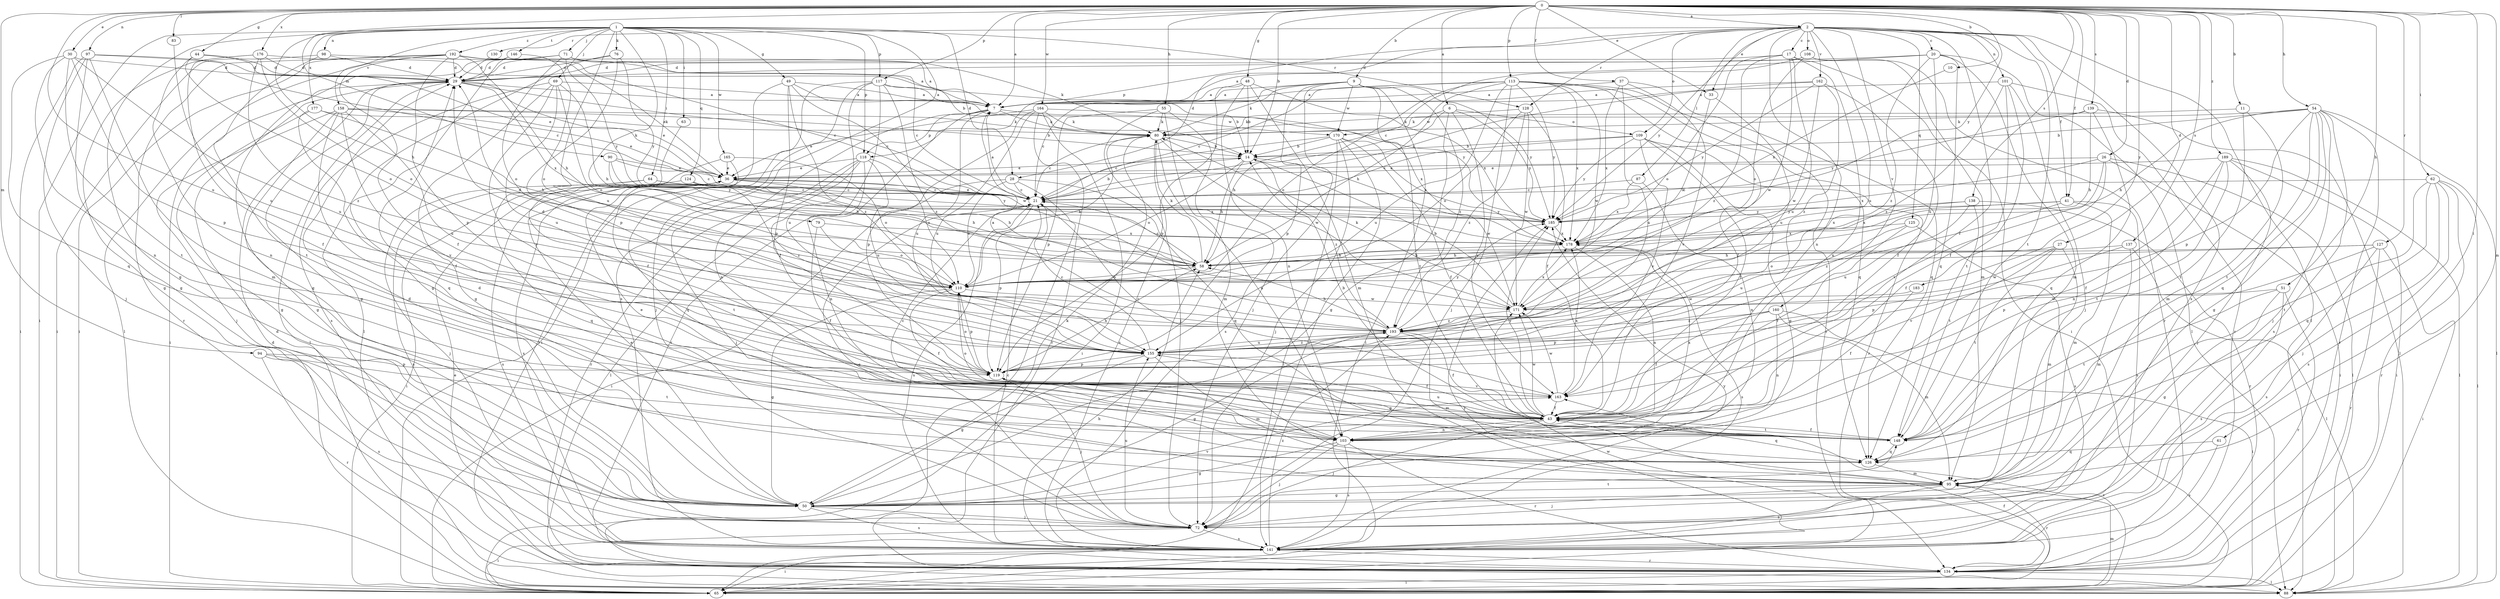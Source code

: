 strict digraph  {
0;
1;
2;
6;
7;
9;
10;
11;
14;
17;
20;
21;
26;
27;
28;
29;
30;
33;
36;
37;
41;
43;
44;
48;
49;
50;
51;
54;
55;
58;
61;
62;
63;
64;
65;
69;
71;
72;
76;
79;
80;
83;
87;
88;
90;
94;
95;
97;
98;
101;
103;
108;
109;
110;
113;
117;
118;
119;
124;
125;
126;
127;
128;
130;
134;
137;
138;
139;
141;
146;
148;
155;
158;
160;
162;
163;
164;
165;
170;
171;
176;
177;
178;
183;
185;
189;
192;
193;
0 -> 2  [label=a];
0 -> 6  [label=a];
0 -> 7  [label=a];
0 -> 9  [label=b];
0 -> 10  [label=b];
0 -> 11  [label=b];
0 -> 14  [label=b];
0 -> 26  [label=d];
0 -> 27  [label=d];
0 -> 30  [label=e];
0 -> 33  [label=e];
0 -> 37  [label=f];
0 -> 41  [label=f];
0 -> 44  [label=g];
0 -> 48  [label=g];
0 -> 51  [label=h];
0 -> 54  [label=h];
0 -> 55  [label=h];
0 -> 61  [label=i];
0 -> 62  [label=i];
0 -> 83  [label=l];
0 -> 90  [label=m];
0 -> 94  [label=m];
0 -> 95  [label=m];
0 -> 97  [label=n];
0 -> 113  [label=p];
0 -> 117  [label=p];
0 -> 127  [label=r];
0 -> 137  [label=s];
0 -> 138  [label=s];
0 -> 139  [label=s];
0 -> 155  [label=u];
0 -> 164  [label=w];
0 -> 176  [label=x];
0 -> 183  [label=y];
0 -> 185  [label=y];
0 -> 189  [label=z];
1 -> 28  [label=d];
1 -> 49  [label=g];
1 -> 50  [label=g];
1 -> 58  [label=h];
1 -> 63  [label=i];
1 -> 64  [label=i];
1 -> 65  [label=i];
1 -> 69  [label=j];
1 -> 71  [label=j];
1 -> 76  [label=k];
1 -> 79  [label=k];
1 -> 98  [label=n];
1 -> 117  [label=p];
1 -> 118  [label=p];
1 -> 124  [label=q];
1 -> 128  [label=r];
1 -> 141  [label=s];
1 -> 146  [label=t];
1 -> 155  [label=u];
1 -> 158  [label=v];
1 -> 165  [label=w];
1 -> 177  [label=x];
1 -> 192  [label=z];
2 -> 17  [label=c];
2 -> 20  [label=c];
2 -> 28  [label=d];
2 -> 33  [label=e];
2 -> 41  [label=f];
2 -> 43  [label=f];
2 -> 87  [label=l];
2 -> 88  [label=l];
2 -> 101  [label=n];
2 -> 103  [label=n];
2 -> 108  [label=o];
2 -> 109  [label=o];
2 -> 118  [label=p];
2 -> 125  [label=q];
2 -> 128  [label=r];
2 -> 130  [label=r];
2 -> 141  [label=s];
2 -> 148  [label=t];
2 -> 155  [label=u];
2 -> 160  [label=v];
2 -> 162  [label=v];
2 -> 185  [label=y];
6 -> 50  [label=g];
6 -> 58  [label=h];
6 -> 109  [label=o];
6 -> 163  [label=v];
6 -> 170  [label=w];
6 -> 185  [label=y];
7 -> 80  [label=k];
7 -> 103  [label=n];
7 -> 118  [label=p];
7 -> 134  [label=r];
7 -> 155  [label=u];
7 -> 170  [label=w];
9 -> 7  [label=a];
9 -> 21  [label=c];
9 -> 65  [label=i];
9 -> 72  [label=j];
9 -> 80  [label=k];
9 -> 119  [label=p];
9 -> 148  [label=t];
9 -> 170  [label=w];
9 -> 185  [label=y];
9 -> 193  [label=z];
10 -> 178  [label=x];
11 -> 80  [label=k];
11 -> 95  [label=m];
11 -> 148  [label=t];
14 -> 36  [label=e];
14 -> 58  [label=h];
14 -> 110  [label=o];
14 -> 171  [label=w];
14 -> 193  [label=z];
17 -> 29  [label=d];
17 -> 65  [label=i];
17 -> 103  [label=n];
17 -> 110  [label=o];
17 -> 155  [label=u];
17 -> 171  [label=w];
17 -> 193  [label=z];
20 -> 7  [label=a];
20 -> 29  [label=d];
20 -> 88  [label=l];
20 -> 95  [label=m];
20 -> 126  [label=q];
20 -> 155  [label=u];
20 -> 193  [label=z];
21 -> 7  [label=a];
21 -> 14  [label=b];
21 -> 36  [label=e];
21 -> 119  [label=p];
21 -> 141  [label=s];
21 -> 185  [label=y];
26 -> 36  [label=e];
26 -> 43  [label=f];
26 -> 65  [label=i];
26 -> 88  [label=l];
26 -> 163  [label=v];
26 -> 178  [label=x];
27 -> 58  [label=h];
27 -> 95  [label=m];
27 -> 148  [label=t];
27 -> 163  [label=v];
27 -> 171  [label=w];
28 -> 21  [label=c];
28 -> 65  [label=i];
28 -> 88  [label=l];
28 -> 110  [label=o];
28 -> 126  [label=q];
29 -> 7  [label=a];
29 -> 21  [label=c];
29 -> 36  [label=e];
29 -> 50  [label=g];
29 -> 65  [label=i];
29 -> 88  [label=l];
29 -> 178  [label=x];
30 -> 29  [label=d];
30 -> 103  [label=n];
30 -> 119  [label=p];
30 -> 126  [label=q];
30 -> 148  [label=t];
30 -> 155  [label=u];
33 -> 110  [label=o];
33 -> 155  [label=u];
36 -> 21  [label=c];
36 -> 58  [label=h];
36 -> 65  [label=i];
36 -> 141  [label=s];
36 -> 148  [label=t];
36 -> 178  [label=x];
37 -> 7  [label=a];
37 -> 126  [label=q];
37 -> 155  [label=u];
37 -> 163  [label=v];
37 -> 178  [label=x];
41 -> 95  [label=m];
41 -> 141  [label=s];
41 -> 178  [label=x];
41 -> 185  [label=y];
41 -> 193  [label=z];
43 -> 14  [label=b];
43 -> 72  [label=j];
43 -> 103  [label=n];
43 -> 110  [label=o];
43 -> 126  [label=q];
43 -> 148  [label=t];
43 -> 171  [label=w];
43 -> 185  [label=y];
44 -> 29  [label=d];
44 -> 36  [label=e];
44 -> 103  [label=n];
44 -> 110  [label=o];
48 -> 7  [label=a];
48 -> 14  [label=b];
48 -> 95  [label=m];
48 -> 103  [label=n];
48 -> 119  [label=p];
48 -> 178  [label=x];
49 -> 7  [label=a];
49 -> 88  [label=l];
49 -> 119  [label=p];
49 -> 171  [label=w];
49 -> 185  [label=y];
49 -> 193  [label=z];
50 -> 29  [label=d];
50 -> 36  [label=e];
50 -> 72  [label=j];
50 -> 80  [label=k];
50 -> 141  [label=s];
50 -> 163  [label=v];
51 -> 50  [label=g];
51 -> 134  [label=r];
51 -> 141  [label=s];
51 -> 148  [label=t];
51 -> 171  [label=w];
54 -> 14  [label=b];
54 -> 50  [label=g];
54 -> 58  [label=h];
54 -> 72  [label=j];
54 -> 80  [label=k];
54 -> 88  [label=l];
54 -> 119  [label=p];
54 -> 126  [label=q];
54 -> 134  [label=r];
54 -> 141  [label=s];
54 -> 148  [label=t];
55 -> 72  [label=j];
55 -> 80  [label=k];
55 -> 95  [label=m];
55 -> 119  [label=p];
55 -> 141  [label=s];
58 -> 21  [label=c];
58 -> 80  [label=k];
58 -> 110  [label=o];
61 -> 126  [label=q];
61 -> 141  [label=s];
62 -> 21  [label=c];
62 -> 72  [label=j];
62 -> 88  [label=l];
62 -> 126  [label=q];
62 -> 134  [label=r];
62 -> 141  [label=s];
62 -> 148  [label=t];
63 -> 43  [label=f];
64 -> 21  [label=c];
64 -> 72  [label=j];
64 -> 126  [label=q];
64 -> 185  [label=y];
65 -> 43  [label=f];
65 -> 95  [label=m];
65 -> 163  [label=v];
65 -> 171  [label=w];
65 -> 185  [label=y];
69 -> 7  [label=a];
69 -> 50  [label=g];
69 -> 58  [label=h];
69 -> 110  [label=o];
69 -> 141  [label=s];
69 -> 155  [label=u];
69 -> 163  [label=v];
71 -> 21  [label=c];
71 -> 29  [label=d];
71 -> 50  [label=g];
71 -> 80  [label=k];
71 -> 110  [label=o];
71 -> 185  [label=y];
72 -> 21  [label=c];
72 -> 65  [label=i];
72 -> 141  [label=s];
72 -> 148  [label=t];
72 -> 155  [label=u];
76 -> 29  [label=d];
76 -> 88  [label=l];
76 -> 119  [label=p];
76 -> 185  [label=y];
79 -> 43  [label=f];
79 -> 110  [label=o];
79 -> 178  [label=x];
80 -> 14  [label=b];
80 -> 21  [label=c];
80 -> 103  [label=n];
80 -> 141  [label=s];
80 -> 171  [label=w];
83 -> 155  [label=u];
87 -> 21  [label=c];
87 -> 103  [label=n];
87 -> 178  [label=x];
88 -> 29  [label=d];
90 -> 21  [label=c];
90 -> 36  [label=e];
90 -> 58  [label=h];
90 -> 185  [label=y];
94 -> 119  [label=p];
94 -> 134  [label=r];
94 -> 141  [label=s];
94 -> 148  [label=t];
95 -> 29  [label=d];
95 -> 50  [label=g];
95 -> 72  [label=j];
95 -> 134  [label=r];
95 -> 141  [label=s];
97 -> 21  [label=c];
97 -> 29  [label=d];
97 -> 50  [label=g];
97 -> 65  [label=i];
97 -> 72  [label=j];
97 -> 95  [label=m];
98 -> 14  [label=b];
98 -> 29  [label=d];
98 -> 65  [label=i];
98 -> 148  [label=t];
101 -> 7  [label=a];
101 -> 43  [label=f];
101 -> 72  [label=j];
101 -> 134  [label=r];
101 -> 148  [label=t];
101 -> 193  [label=z];
103 -> 21  [label=c];
103 -> 36  [label=e];
103 -> 50  [label=g];
103 -> 72  [label=j];
103 -> 134  [label=r];
103 -> 141  [label=s];
103 -> 178  [label=x];
108 -> 21  [label=c];
108 -> 29  [label=d];
108 -> 95  [label=m];
108 -> 110  [label=o];
108 -> 134  [label=r];
109 -> 14  [label=b];
109 -> 21  [label=c];
109 -> 43  [label=f];
109 -> 50  [label=g];
109 -> 134  [label=r];
109 -> 163  [label=v];
109 -> 185  [label=y];
110 -> 29  [label=d];
110 -> 43  [label=f];
110 -> 50  [label=g];
110 -> 80  [label=k];
110 -> 119  [label=p];
110 -> 171  [label=w];
113 -> 7  [label=a];
113 -> 21  [label=c];
113 -> 43  [label=f];
113 -> 58  [label=h];
113 -> 72  [label=j];
113 -> 110  [label=o];
113 -> 126  [label=q];
113 -> 134  [label=r];
113 -> 155  [label=u];
113 -> 171  [label=w];
113 -> 178  [label=x];
113 -> 185  [label=y];
117 -> 7  [label=a];
117 -> 14  [label=b];
117 -> 43  [label=f];
117 -> 65  [label=i];
117 -> 72  [label=j];
117 -> 155  [label=u];
117 -> 193  [label=z];
118 -> 36  [label=e];
118 -> 72  [label=j];
118 -> 88  [label=l];
118 -> 103  [label=n];
118 -> 110  [label=o];
118 -> 134  [label=r];
118 -> 155  [label=u];
119 -> 58  [label=h];
119 -> 72  [label=j];
119 -> 110  [label=o];
119 -> 163  [label=v];
124 -> 21  [label=c];
124 -> 58  [label=h];
124 -> 141  [label=s];
124 -> 193  [label=z];
125 -> 43  [label=f];
125 -> 141  [label=s];
125 -> 155  [label=u];
125 -> 178  [label=x];
126 -> 95  [label=m];
127 -> 58  [label=h];
127 -> 65  [label=i];
127 -> 110  [label=o];
127 -> 119  [label=p];
127 -> 134  [label=r];
127 -> 141  [label=s];
128 -> 43  [label=f];
128 -> 80  [label=k];
128 -> 110  [label=o];
128 -> 171  [label=w];
128 -> 193  [label=z];
130 -> 29  [label=d];
134 -> 29  [label=d];
134 -> 36  [label=e];
134 -> 58  [label=h];
134 -> 65  [label=i];
134 -> 88  [label=l];
137 -> 58  [label=h];
137 -> 88  [label=l];
137 -> 95  [label=m];
137 -> 119  [label=p];
138 -> 134  [label=r];
138 -> 148  [label=t];
138 -> 155  [label=u];
138 -> 178  [label=x];
138 -> 185  [label=y];
139 -> 58  [label=h];
139 -> 80  [label=k];
139 -> 88  [label=l];
139 -> 126  [label=q];
139 -> 185  [label=y];
141 -> 21  [label=c];
141 -> 65  [label=i];
141 -> 134  [label=r];
141 -> 185  [label=y];
141 -> 193  [label=z];
146 -> 29  [label=d];
146 -> 50  [label=g];
146 -> 110  [label=o];
148 -> 43  [label=f];
148 -> 119  [label=p];
148 -> 126  [label=q];
148 -> 155  [label=u];
155 -> 21  [label=c];
155 -> 43  [label=f];
155 -> 50  [label=g];
155 -> 95  [label=m];
155 -> 119  [label=p];
155 -> 193  [label=z];
158 -> 14  [label=b];
158 -> 36  [label=e];
158 -> 50  [label=g];
158 -> 72  [label=j];
158 -> 80  [label=k];
158 -> 126  [label=q];
158 -> 155  [label=u];
158 -> 163  [label=v];
160 -> 43  [label=f];
160 -> 65  [label=i];
160 -> 95  [label=m];
160 -> 103  [label=n];
160 -> 119  [label=p];
160 -> 193  [label=z];
162 -> 7  [label=a];
162 -> 21  [label=c];
162 -> 43  [label=f];
162 -> 171  [label=w];
162 -> 185  [label=y];
162 -> 193  [label=z];
163 -> 21  [label=c];
163 -> 43  [label=f];
163 -> 171  [label=w];
163 -> 178  [label=x];
164 -> 36  [label=e];
164 -> 65  [label=i];
164 -> 80  [label=k];
164 -> 119  [label=p];
164 -> 134  [label=r];
164 -> 155  [label=u];
164 -> 178  [label=x];
165 -> 36  [label=e];
165 -> 110  [label=o];
165 -> 126  [label=q];
165 -> 141  [label=s];
170 -> 14  [label=b];
170 -> 21  [label=c];
170 -> 43  [label=f];
170 -> 65  [label=i];
170 -> 72  [label=j];
170 -> 141  [label=s];
170 -> 178  [label=x];
171 -> 14  [label=b];
171 -> 80  [label=k];
171 -> 178  [label=x];
171 -> 193  [label=z];
176 -> 7  [label=a];
176 -> 29  [label=d];
176 -> 43  [label=f];
176 -> 50  [label=g];
176 -> 110  [label=o];
176 -> 193  [label=z];
177 -> 43  [label=f];
177 -> 50  [label=g];
177 -> 58  [label=h];
177 -> 80  [label=k];
178 -> 58  [label=h];
178 -> 103  [label=n];
178 -> 141  [label=s];
183 -> 43  [label=f];
183 -> 171  [label=w];
185 -> 178  [label=x];
189 -> 36  [label=e];
189 -> 43  [label=f];
189 -> 65  [label=i];
189 -> 72  [label=j];
189 -> 88  [label=l];
189 -> 103  [label=n];
189 -> 148  [label=t];
192 -> 7  [label=a];
192 -> 21  [label=c];
192 -> 29  [label=d];
192 -> 36  [label=e];
192 -> 43  [label=f];
192 -> 58  [label=h];
192 -> 65  [label=i];
192 -> 88  [label=l];
192 -> 119  [label=p];
192 -> 134  [label=r];
193 -> 7  [label=a];
193 -> 29  [label=d];
193 -> 43  [label=f];
193 -> 50  [label=g];
193 -> 58  [label=h];
193 -> 95  [label=m];
193 -> 155  [label=u];
193 -> 185  [label=y];
}
